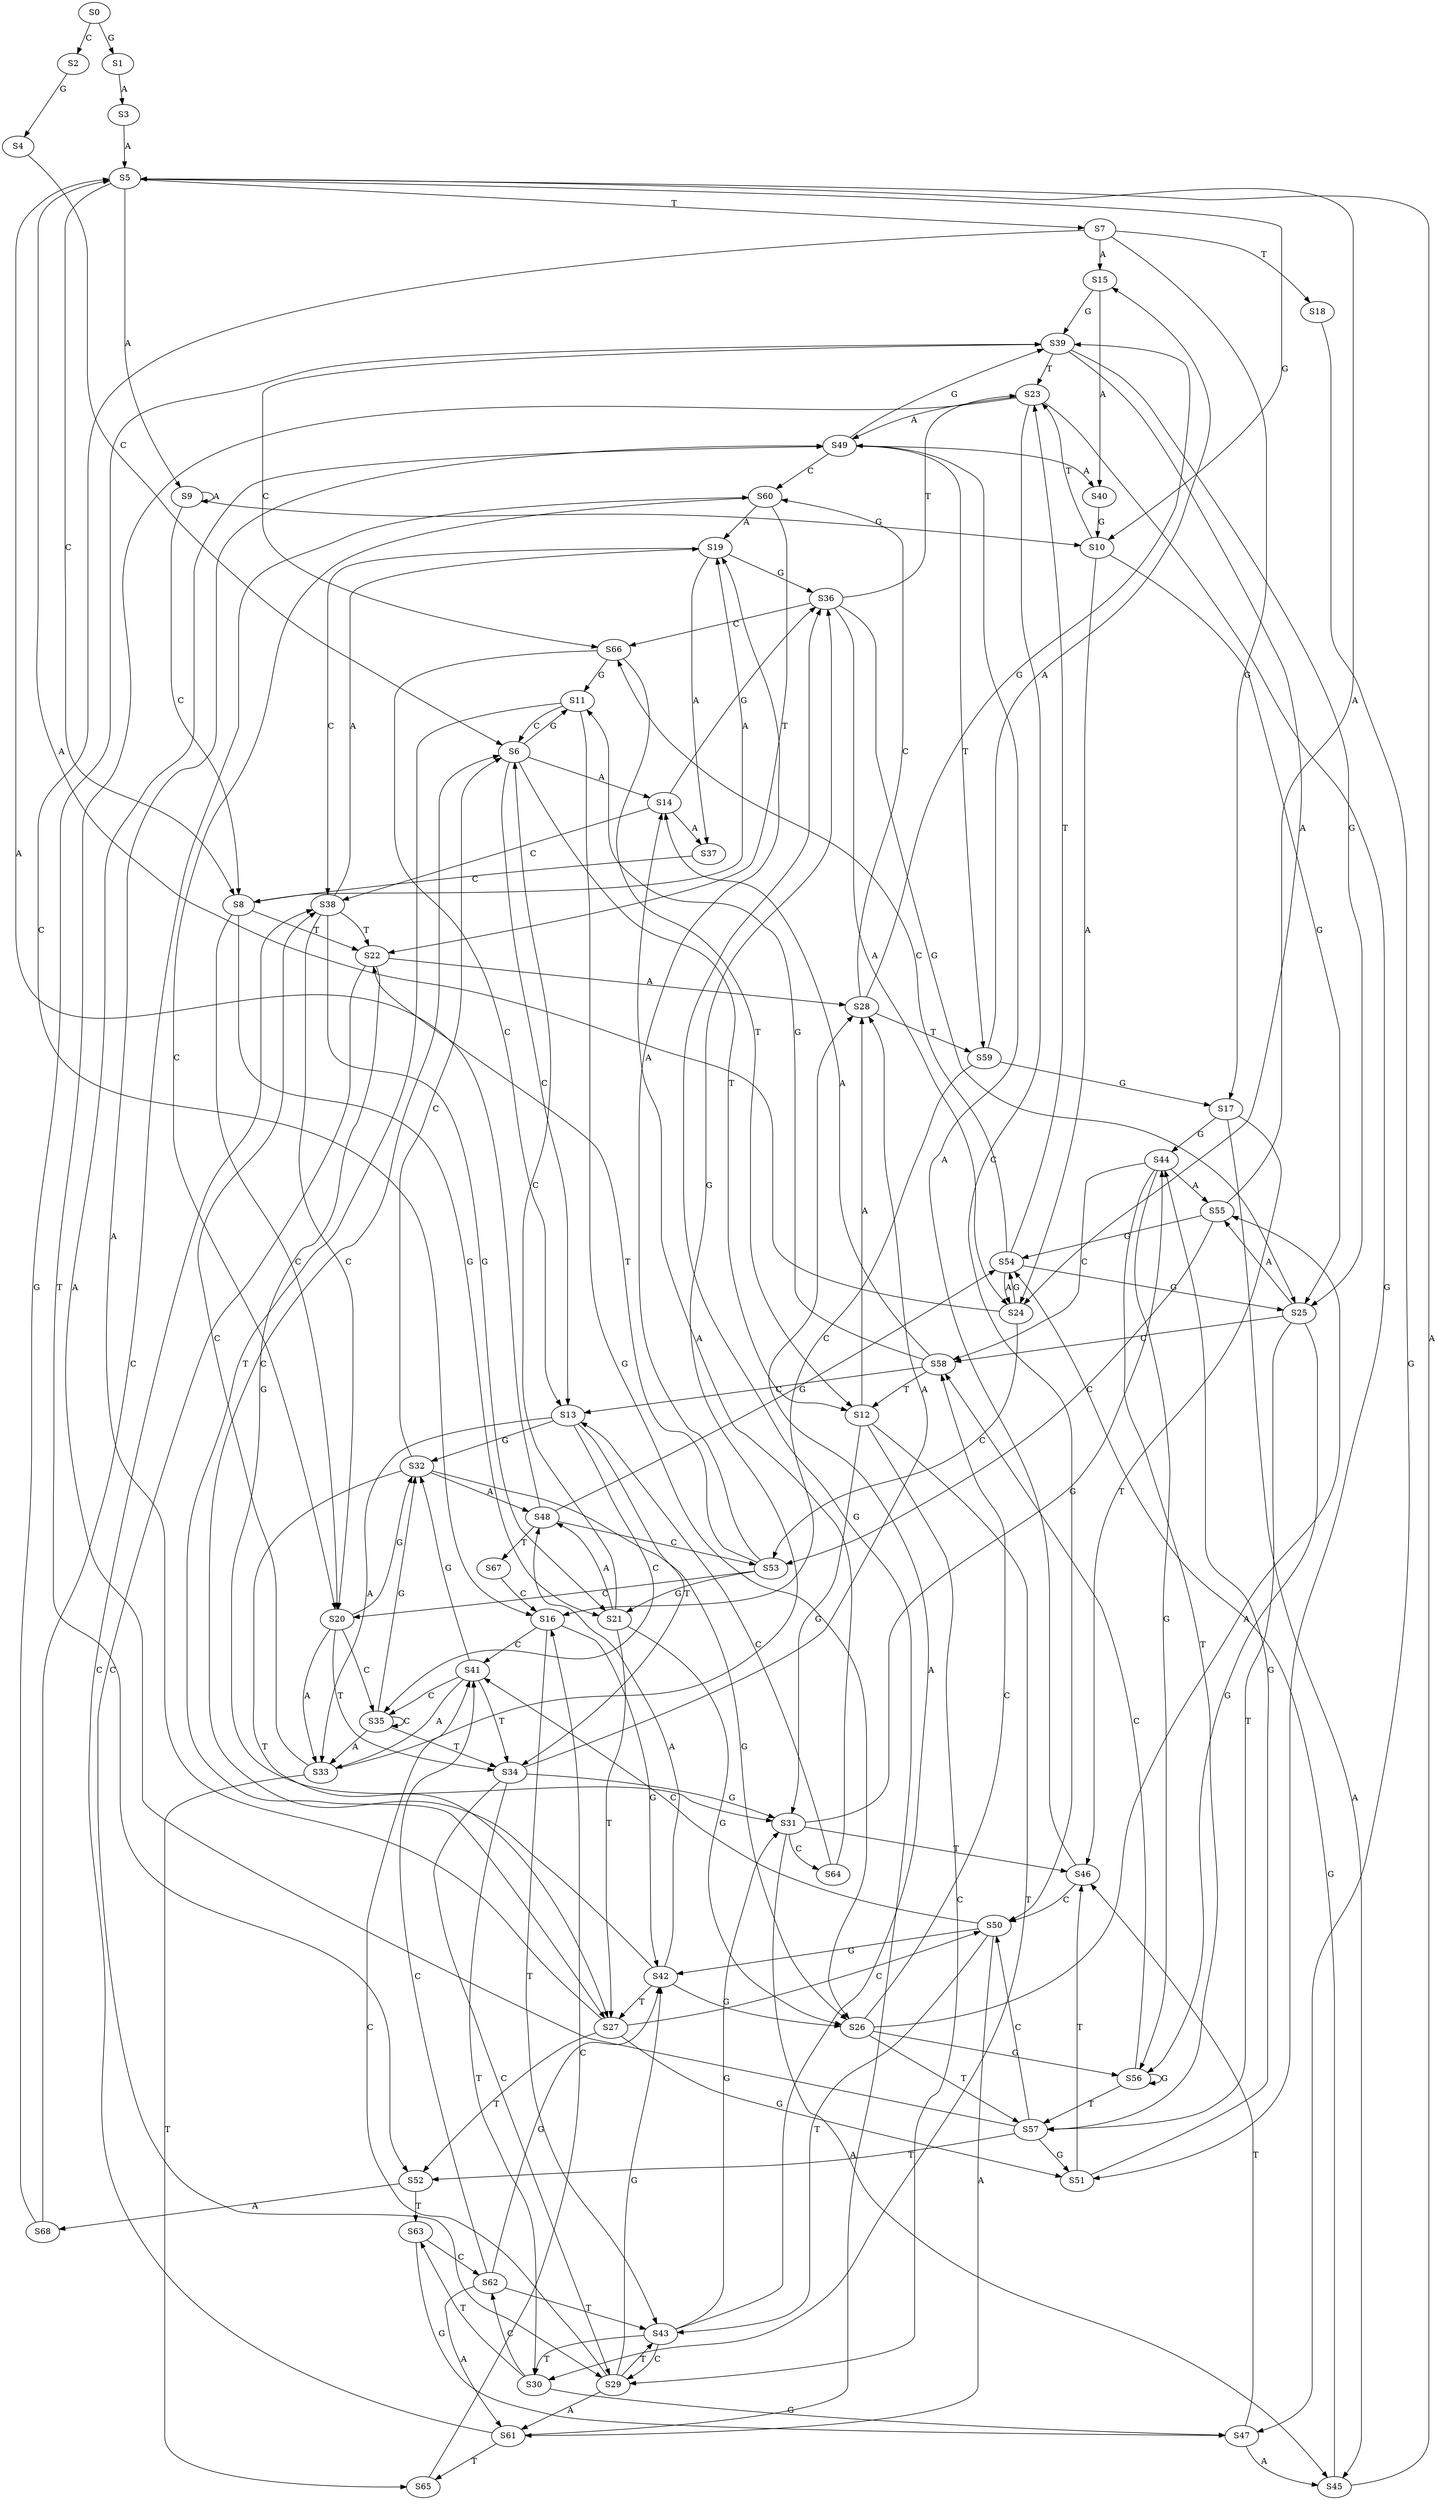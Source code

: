 strict digraph  {
	S0 -> S1 [ label = G ];
	S0 -> S2 [ label = C ];
	S1 -> S3 [ label = A ];
	S2 -> S4 [ label = G ];
	S3 -> S5 [ label = A ];
	S4 -> S6 [ label = C ];
	S5 -> S7 [ label = T ];
	S5 -> S8 [ label = C ];
	S5 -> S9 [ label = A ];
	S5 -> S10 [ label = G ];
	S6 -> S11 [ label = G ];
	S6 -> S12 [ label = T ];
	S6 -> S13 [ label = C ];
	S6 -> S14 [ label = A ];
	S7 -> S15 [ label = A ];
	S7 -> S16 [ label = C ];
	S7 -> S17 [ label = G ];
	S7 -> S18 [ label = T ];
	S8 -> S19 [ label = A ];
	S8 -> S20 [ label = C ];
	S8 -> S21 [ label = G ];
	S8 -> S22 [ label = T ];
	S9 -> S10 [ label = G ];
	S9 -> S8 [ label = C ];
	S9 -> S9 [ label = A ];
	S10 -> S23 [ label = T ];
	S10 -> S24 [ label = A ];
	S10 -> S25 [ label = G ];
	S11 -> S26 [ label = G ];
	S11 -> S6 [ label = C ];
	S11 -> S27 [ label = T ];
	S12 -> S28 [ label = A ];
	S12 -> S29 [ label = C ];
	S12 -> S30 [ label = T ];
	S12 -> S31 [ label = G ];
	S13 -> S32 [ label = G ];
	S13 -> S33 [ label = A ];
	S13 -> S34 [ label = T ];
	S13 -> S35 [ label = C ];
	S14 -> S36 [ label = G ];
	S14 -> S37 [ label = A ];
	S14 -> S38 [ label = C ];
	S15 -> S39 [ label = G ];
	S15 -> S40 [ label = A ];
	S16 -> S41 [ label = C ];
	S16 -> S42 [ label = G ];
	S16 -> S43 [ label = T ];
	S17 -> S44 [ label = G ];
	S17 -> S45 [ label = A ];
	S17 -> S46 [ label = T ];
	S18 -> S47 [ label = G ];
	S19 -> S36 [ label = G ];
	S19 -> S38 [ label = C ];
	S19 -> S37 [ label = A ];
	S20 -> S35 [ label = C ];
	S20 -> S33 [ label = A ];
	S20 -> S34 [ label = T ];
	S20 -> S32 [ label = G ];
	S21 -> S26 [ label = G ];
	S21 -> S48 [ label = A ];
	S21 -> S6 [ label = C ];
	S21 -> S27 [ label = T ];
	S22 -> S28 [ label = A ];
	S22 -> S29 [ label = C ];
	S22 -> S31 [ label = G ];
	S23 -> S49 [ label = A ];
	S23 -> S50 [ label = C ];
	S23 -> S51 [ label = G ];
	S23 -> S52 [ label = T ];
	S24 -> S5 [ label = A ];
	S24 -> S53 [ label = C ];
	S24 -> S54 [ label = G ];
	S25 -> S55 [ label = A ];
	S25 -> S56 [ label = G ];
	S25 -> S57 [ label = T ];
	S25 -> S58 [ label = C ];
	S26 -> S55 [ label = A ];
	S26 -> S56 [ label = G ];
	S26 -> S58 [ label = C ];
	S26 -> S57 [ label = T ];
	S27 -> S50 [ label = C ];
	S27 -> S49 [ label = A ];
	S27 -> S51 [ label = G ];
	S27 -> S52 [ label = T ];
	S28 -> S39 [ label = G ];
	S28 -> S59 [ label = T ];
	S28 -> S60 [ label = C ];
	S29 -> S43 [ label = T ];
	S29 -> S42 [ label = G ];
	S29 -> S41 [ label = C ];
	S29 -> S61 [ label = A ];
	S30 -> S62 [ label = C ];
	S30 -> S47 [ label = G ];
	S30 -> S63 [ label = T ];
	S31 -> S45 [ label = A ];
	S31 -> S64 [ label = C ];
	S31 -> S44 [ label = G ];
	S31 -> S46 [ label = T ];
	S32 -> S48 [ label = A ];
	S32 -> S26 [ label = G ];
	S32 -> S27 [ label = T ];
	S32 -> S6 [ label = C ];
	S33 -> S36 [ label = G ];
	S33 -> S65 [ label = T ];
	S33 -> S38 [ label = C ];
	S34 -> S31 [ label = G ];
	S34 -> S28 [ label = A ];
	S34 -> S29 [ label = C ];
	S34 -> S30 [ label = T ];
	S35 -> S32 [ label = G ];
	S35 -> S35 [ label = C ];
	S35 -> S33 [ label = A ];
	S35 -> S34 [ label = T ];
	S36 -> S25 [ label = G ];
	S36 -> S23 [ label = T ];
	S36 -> S24 [ label = A ];
	S36 -> S66 [ label = C ];
	S37 -> S8 [ label = C ];
	S38 -> S22 [ label = T ];
	S38 -> S20 [ label = C ];
	S38 -> S19 [ label = A ];
	S38 -> S21 [ label = G ];
	S39 -> S23 [ label = T ];
	S39 -> S24 [ label = A ];
	S39 -> S66 [ label = C ];
	S39 -> S25 [ label = G ];
	S40 -> S10 [ label = G ];
	S41 -> S35 [ label = C ];
	S41 -> S33 [ label = A ];
	S41 -> S34 [ label = T ];
	S41 -> S32 [ label = G ];
	S42 -> S26 [ label = G ];
	S42 -> S27 [ label = T ];
	S42 -> S6 [ label = C ];
	S42 -> S48 [ label = A ];
	S43 -> S31 [ label = G ];
	S43 -> S29 [ label = C ];
	S43 -> S28 [ label = A ];
	S43 -> S30 [ label = T ];
	S44 -> S56 [ label = G ];
	S44 -> S58 [ label = C ];
	S44 -> S57 [ label = T ];
	S44 -> S55 [ label = A ];
	S45 -> S54 [ label = G ];
	S45 -> S5 [ label = A ];
	S46 -> S50 [ label = C ];
	S46 -> S49 [ label = A ];
	S47 -> S46 [ label = T ];
	S47 -> S45 [ label = A ];
	S48 -> S5 [ label = A ];
	S48 -> S53 [ label = C ];
	S48 -> S54 [ label = G ];
	S48 -> S67 [ label = T ];
	S49 -> S59 [ label = T ];
	S49 -> S39 [ label = G ];
	S49 -> S40 [ label = A ];
	S49 -> S60 [ label = C ];
	S50 -> S43 [ label = T ];
	S50 -> S42 [ label = G ];
	S50 -> S61 [ label = A ];
	S50 -> S41 [ label = C ];
	S51 -> S46 [ label = T ];
	S51 -> S44 [ label = G ];
	S52 -> S68 [ label = A ];
	S52 -> S63 [ label = T ];
	S53 -> S22 [ label = T ];
	S53 -> S21 [ label = G ];
	S53 -> S20 [ label = C ];
	S53 -> S19 [ label = A ];
	S54 -> S23 [ label = T ];
	S54 -> S24 [ label = A ];
	S54 -> S25 [ label = G ];
	S54 -> S66 [ label = C ];
	S55 -> S5 [ label = A ];
	S55 -> S53 [ label = C ];
	S55 -> S54 [ label = G ];
	S56 -> S57 [ label = T ];
	S56 -> S58 [ label = C ];
	S56 -> S56 [ label = G ];
	S57 -> S49 [ label = A ];
	S57 -> S50 [ label = C ];
	S57 -> S51 [ label = G ];
	S57 -> S52 [ label = T ];
	S58 -> S12 [ label = T ];
	S58 -> S13 [ label = C ];
	S58 -> S11 [ label = G ];
	S58 -> S14 [ label = A ];
	S59 -> S16 [ label = C ];
	S59 -> S15 [ label = A ];
	S59 -> S17 [ label = G ];
	S60 -> S20 [ label = C ];
	S60 -> S22 [ label = T ];
	S60 -> S19 [ label = A ];
	S61 -> S65 [ label = T ];
	S61 -> S38 [ label = C ];
	S61 -> S36 [ label = G ];
	S62 -> S61 [ label = A ];
	S62 -> S43 [ label = T ];
	S62 -> S41 [ label = C ];
	S62 -> S42 [ label = G ];
	S63 -> S47 [ label = G ];
	S63 -> S62 [ label = C ];
	S64 -> S13 [ label = C ];
	S64 -> S14 [ label = A ];
	S65 -> S16 [ label = C ];
	S66 -> S13 [ label = C ];
	S66 -> S12 [ label = T ];
	S66 -> S11 [ label = G ];
	S67 -> S16 [ label = C ];
	S68 -> S60 [ label = C ];
	S68 -> S39 [ label = G ];
}
